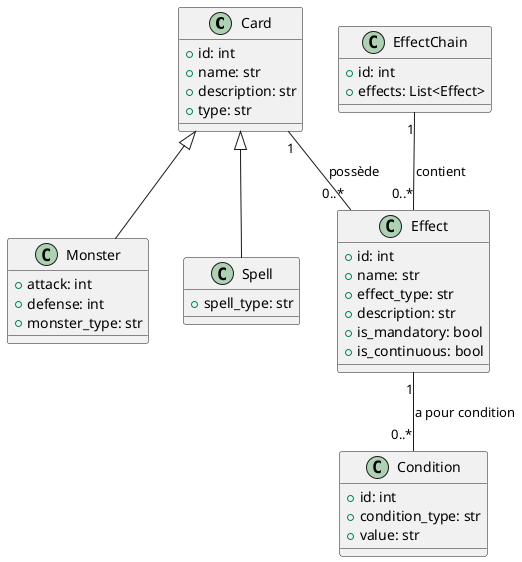 
@startuml

class Card {
    +id: int
    +name: str
    +description: str
    +type: str
}

class Monster {
    +attack: int
    +defense: int
    +monster_type: str
}

class Spell {
    +spell_type: str
}

class Effect {
    +id: int
    +name: str
    +effect_type: str
    +description: str
    +is_mandatory: bool
    +is_continuous: bool
}

class Condition {
    +id: int
    +condition_type: str
    +value: str
}

class EffectChain {
    +id: int
    +effects: List<Effect>
}

Card <|-- Monster
Card <|-- Spell
Card "1" -- "0..*" Effect : possède
Effect "1" -- "0..*" Condition : a pour condition
EffectChain "1" -- "0..*" Effect : contient

@enduml
